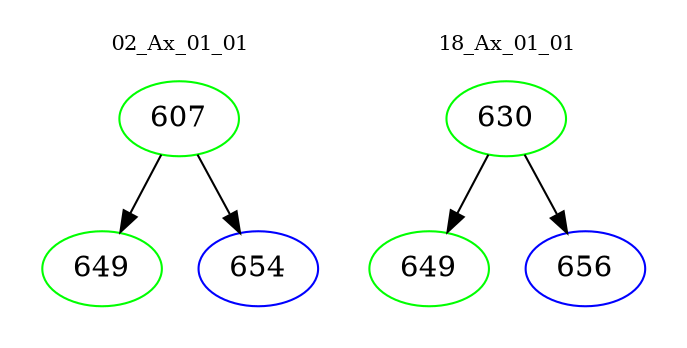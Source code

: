 digraph{
subgraph cluster_0 {
color = white
label = "02_Ax_01_01";
fontsize=10;
T0_607 [label="607", color="green"]
T0_607 -> T0_649 [color="black"]
T0_649 [label="649", color="green"]
T0_607 -> T0_654 [color="black"]
T0_654 [label="654", color="blue"]
}
subgraph cluster_1 {
color = white
label = "18_Ax_01_01";
fontsize=10;
T1_630 [label="630", color="green"]
T1_630 -> T1_649 [color="black"]
T1_649 [label="649", color="green"]
T1_630 -> T1_656 [color="black"]
T1_656 [label="656", color="blue"]
}
}
